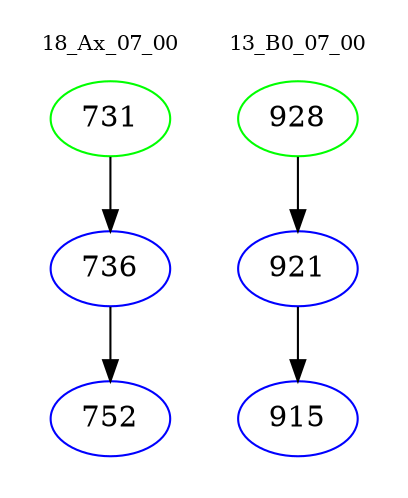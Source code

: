 digraph{
subgraph cluster_0 {
color = white
label = "18_Ax_07_00";
fontsize=10;
T0_731 [label="731", color="green"]
T0_731 -> T0_736 [color="black"]
T0_736 [label="736", color="blue"]
T0_736 -> T0_752 [color="black"]
T0_752 [label="752", color="blue"]
}
subgraph cluster_1 {
color = white
label = "13_B0_07_00";
fontsize=10;
T1_928 [label="928", color="green"]
T1_928 -> T1_921 [color="black"]
T1_921 [label="921", color="blue"]
T1_921 -> T1_915 [color="black"]
T1_915 [label="915", color="blue"]
}
}
